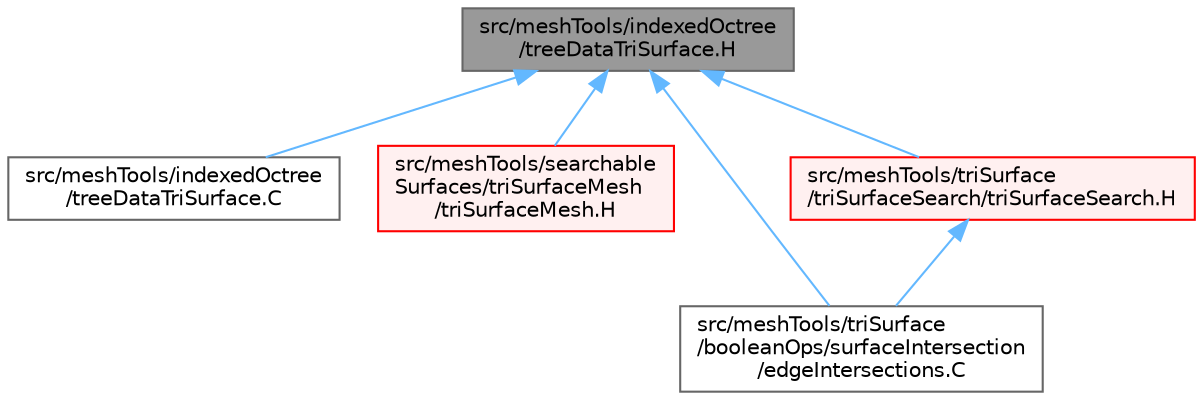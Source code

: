 digraph "src/meshTools/indexedOctree/treeDataTriSurface.H"
{
 // LATEX_PDF_SIZE
  bgcolor="transparent";
  edge [fontname=Helvetica,fontsize=10,labelfontname=Helvetica,labelfontsize=10];
  node [fontname=Helvetica,fontsize=10,shape=box,height=0.2,width=0.4];
  Node1 [id="Node000001",label="src/meshTools/indexedOctree\l/treeDataTriSurface.H",height=0.2,width=0.4,color="gray40", fillcolor="grey60", style="filled", fontcolor="black",tooltip=" "];
  Node1 -> Node2 [id="edge1_Node000001_Node000002",dir="back",color="steelblue1",style="solid",tooltip=" "];
  Node2 [id="Node000002",label="src/meshTools/indexedOctree\l/treeDataTriSurface.C",height=0.2,width=0.4,color="grey40", fillcolor="white", style="filled",URL="$treeDataTriSurface_8C.html",tooltip=" "];
  Node1 -> Node3 [id="edge2_Node000001_Node000003",dir="back",color="steelblue1",style="solid",tooltip=" "];
  Node3 [id="Node000003",label="src/meshTools/searchable\lSurfaces/triSurfaceMesh\l/triSurfaceMesh.H",height=0.2,width=0.4,color="red", fillcolor="#FFF0F0", style="filled",URL="$triSurfaceMesh_8H.html",tooltip=" "];
  Node1 -> Node38 [id="edge3_Node000001_Node000038",dir="back",color="steelblue1",style="solid",tooltip=" "];
  Node38 [id="Node000038",label="src/meshTools/triSurface\l/booleanOps/surfaceIntersection\l/edgeIntersections.C",height=0.2,width=0.4,color="grey40", fillcolor="white", style="filled",URL="$edgeIntersections_8C.html",tooltip=" "];
  Node1 -> Node39 [id="edge4_Node000001_Node000039",dir="back",color="steelblue1",style="solid",tooltip=" "];
  Node39 [id="Node000039",label="src/meshTools/triSurface\l/triSurfaceSearch/triSurfaceSearch.H",height=0.2,width=0.4,color="red", fillcolor="#FFF0F0", style="filled",URL="$triSurfaceSearch_8H.html",tooltip=" "];
  Node39 -> Node38 [id="edge5_Node000039_Node000038",dir="back",color="steelblue1",style="solid",tooltip=" "];
}
